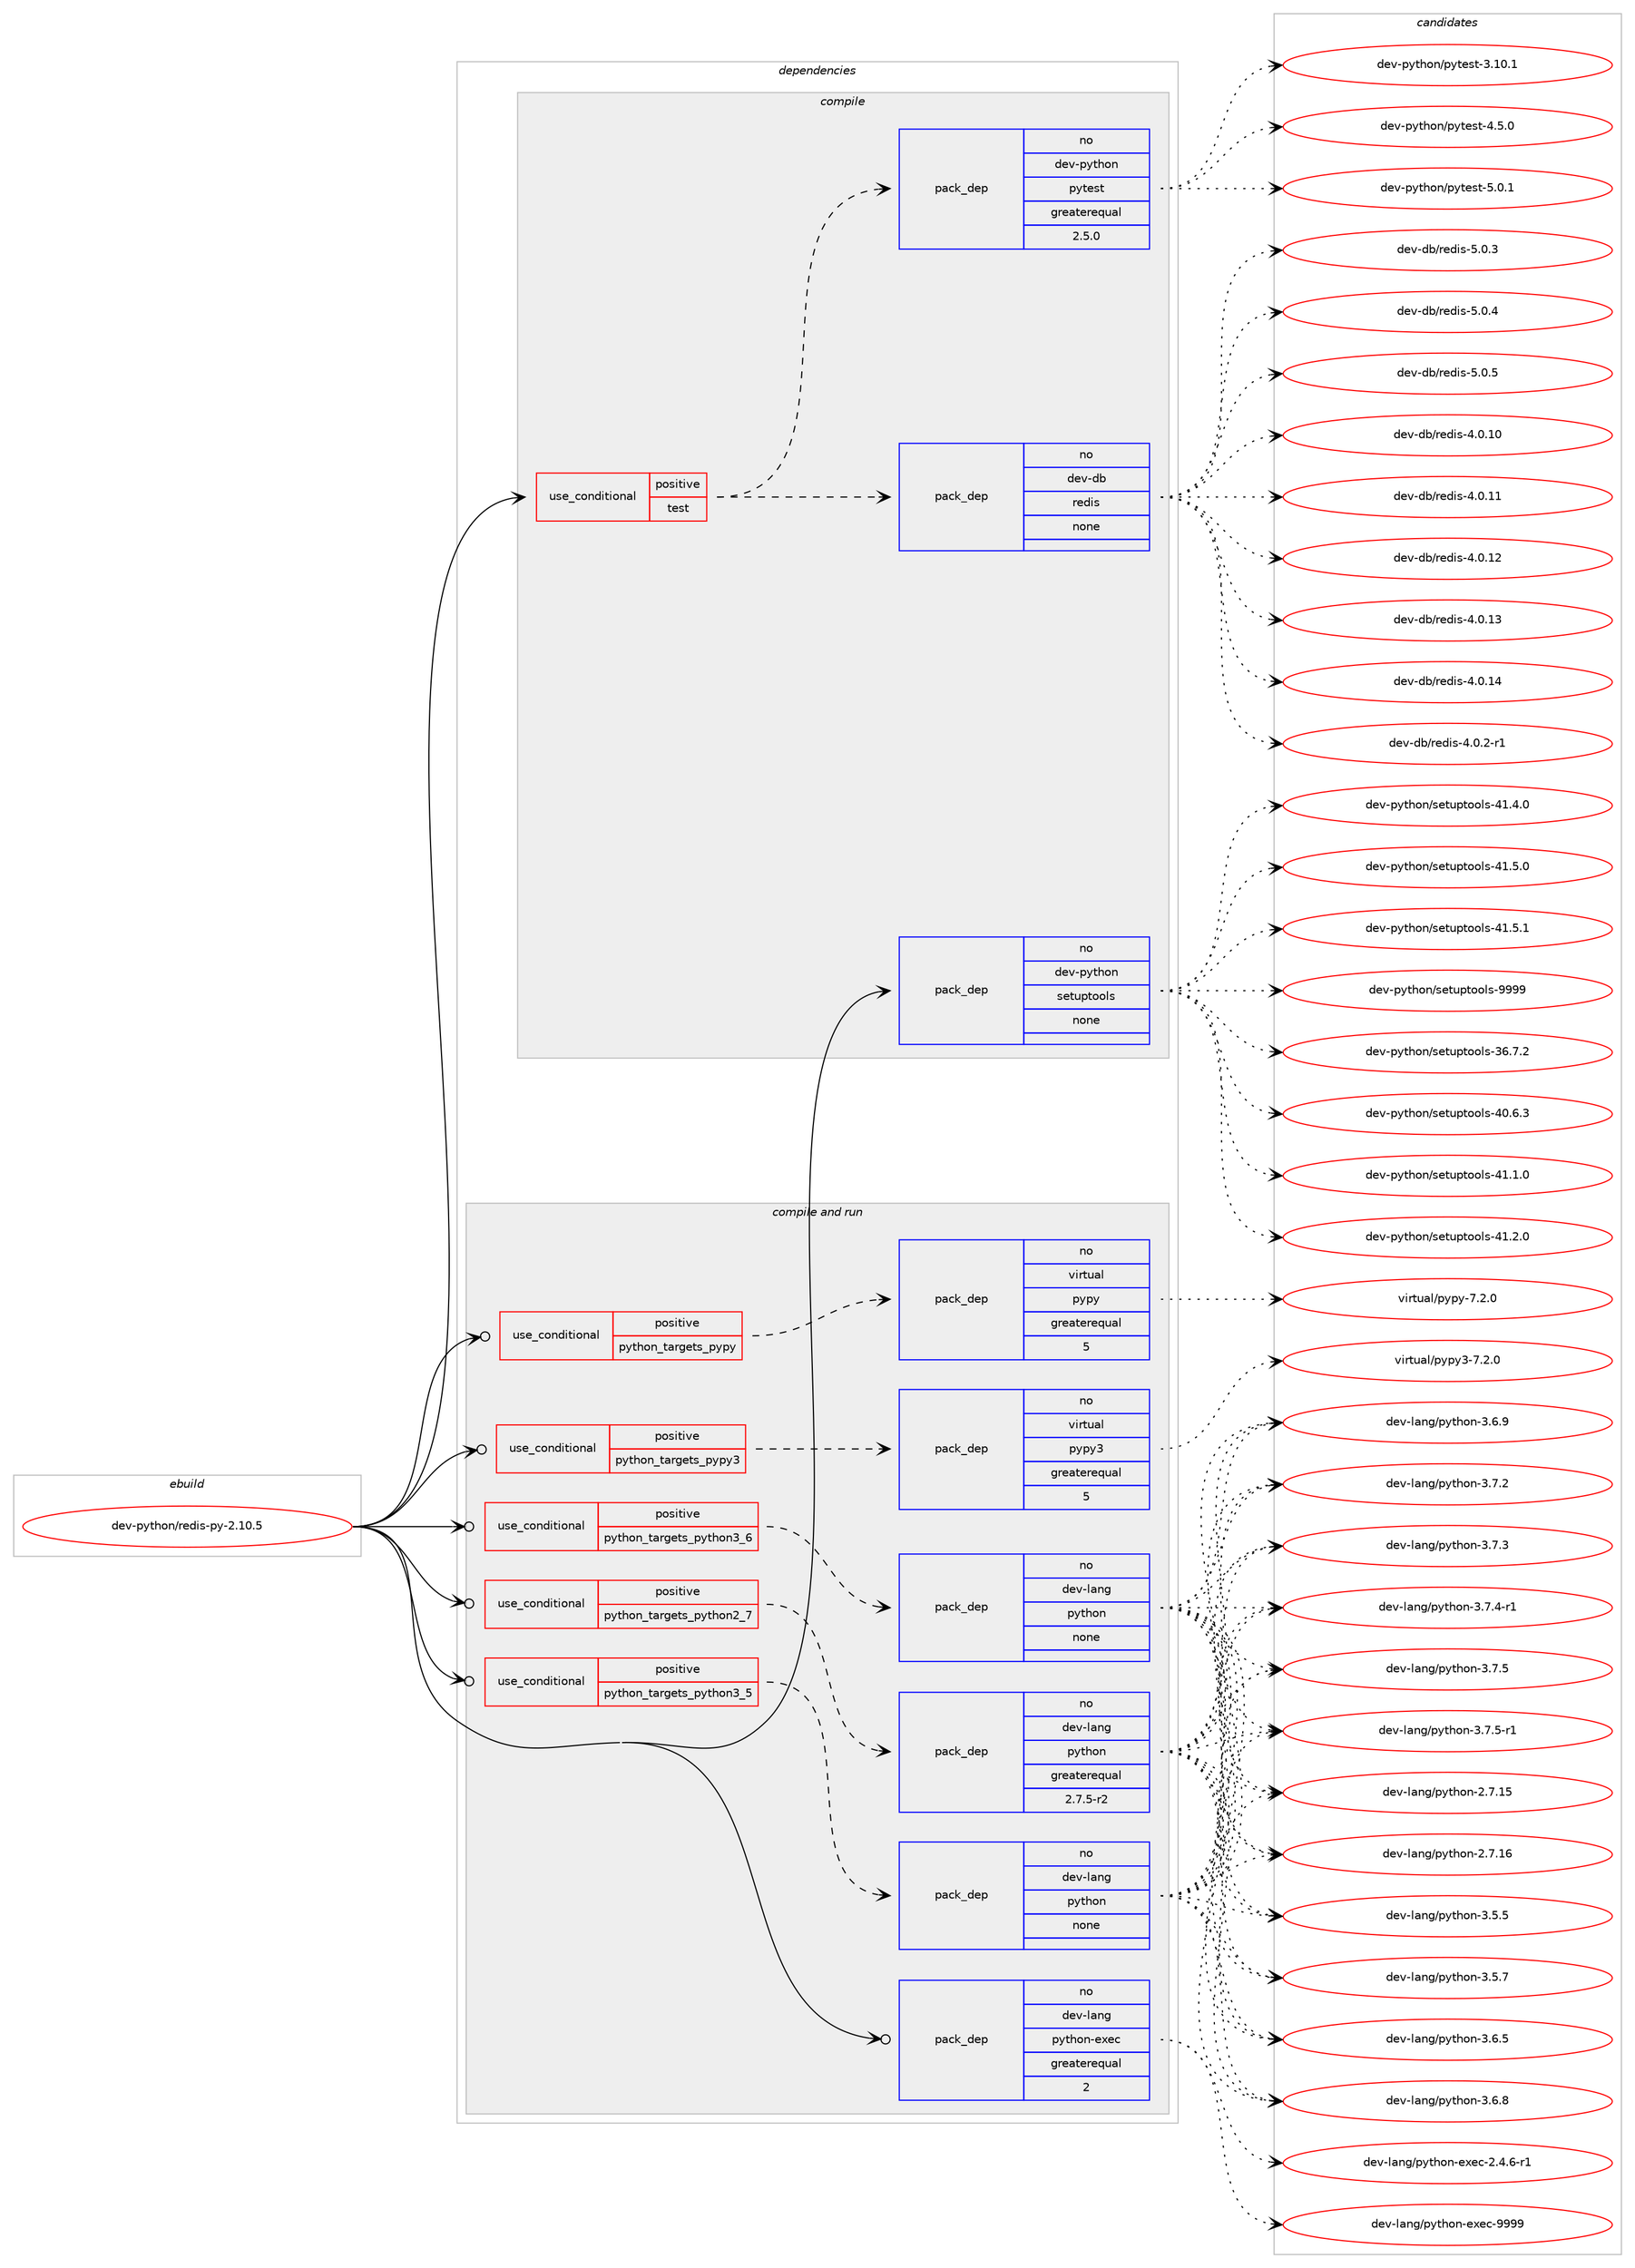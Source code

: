 digraph prolog {

# *************
# Graph options
# *************

newrank=true;
concentrate=true;
compound=true;
graph [rankdir=LR,fontname=Helvetica,fontsize=10,ranksep=1.5];#, ranksep=2.5, nodesep=0.2];
edge  [arrowhead=vee];
node  [fontname=Helvetica,fontsize=10];

# **********
# The ebuild
# **********

subgraph cluster_leftcol {
color=gray;
rank=same;
label=<<i>ebuild</i>>;
id [label="dev-python/redis-py-2.10.5", color=red, width=4, href="../dev-python/redis-py-2.10.5.svg"];
}

# ****************
# The dependencies
# ****************

subgraph cluster_midcol {
color=gray;
label=<<i>dependencies</i>>;
subgraph cluster_compile {
fillcolor="#eeeeee";
style=filled;
label=<<i>compile</i>>;
subgraph cond148466 {
dependency634684 [label=<<TABLE BORDER="0" CELLBORDER="1" CELLSPACING="0" CELLPADDING="4"><TR><TD ROWSPAN="3" CELLPADDING="10">use_conditional</TD></TR><TR><TD>positive</TD></TR><TR><TD>test</TD></TR></TABLE>>, shape=none, color=red];
subgraph pack474339 {
dependency634685 [label=<<TABLE BORDER="0" CELLBORDER="1" CELLSPACING="0" CELLPADDING="4" WIDTH="220"><TR><TD ROWSPAN="6" CELLPADDING="30">pack_dep</TD></TR><TR><TD WIDTH="110">no</TD></TR><TR><TD>dev-db</TD></TR><TR><TD>redis</TD></TR><TR><TD>none</TD></TR><TR><TD></TD></TR></TABLE>>, shape=none, color=blue];
}
dependency634684:e -> dependency634685:w [weight=20,style="dashed",arrowhead="vee"];
subgraph pack474340 {
dependency634686 [label=<<TABLE BORDER="0" CELLBORDER="1" CELLSPACING="0" CELLPADDING="4" WIDTH="220"><TR><TD ROWSPAN="6" CELLPADDING="30">pack_dep</TD></TR><TR><TD WIDTH="110">no</TD></TR><TR><TD>dev-python</TD></TR><TR><TD>pytest</TD></TR><TR><TD>greaterequal</TD></TR><TR><TD>2.5.0</TD></TR></TABLE>>, shape=none, color=blue];
}
dependency634684:e -> dependency634686:w [weight=20,style="dashed",arrowhead="vee"];
}
id:e -> dependency634684:w [weight=20,style="solid",arrowhead="vee"];
subgraph pack474341 {
dependency634687 [label=<<TABLE BORDER="0" CELLBORDER="1" CELLSPACING="0" CELLPADDING="4" WIDTH="220"><TR><TD ROWSPAN="6" CELLPADDING="30">pack_dep</TD></TR><TR><TD WIDTH="110">no</TD></TR><TR><TD>dev-python</TD></TR><TR><TD>setuptools</TD></TR><TR><TD>none</TD></TR><TR><TD></TD></TR></TABLE>>, shape=none, color=blue];
}
id:e -> dependency634687:w [weight=20,style="solid",arrowhead="vee"];
}
subgraph cluster_compileandrun {
fillcolor="#eeeeee";
style=filled;
label=<<i>compile and run</i>>;
subgraph cond148467 {
dependency634688 [label=<<TABLE BORDER="0" CELLBORDER="1" CELLSPACING="0" CELLPADDING="4"><TR><TD ROWSPAN="3" CELLPADDING="10">use_conditional</TD></TR><TR><TD>positive</TD></TR><TR><TD>python_targets_pypy</TD></TR></TABLE>>, shape=none, color=red];
subgraph pack474342 {
dependency634689 [label=<<TABLE BORDER="0" CELLBORDER="1" CELLSPACING="0" CELLPADDING="4" WIDTH="220"><TR><TD ROWSPAN="6" CELLPADDING="30">pack_dep</TD></TR><TR><TD WIDTH="110">no</TD></TR><TR><TD>virtual</TD></TR><TR><TD>pypy</TD></TR><TR><TD>greaterequal</TD></TR><TR><TD>5</TD></TR></TABLE>>, shape=none, color=blue];
}
dependency634688:e -> dependency634689:w [weight=20,style="dashed",arrowhead="vee"];
}
id:e -> dependency634688:w [weight=20,style="solid",arrowhead="odotvee"];
subgraph cond148468 {
dependency634690 [label=<<TABLE BORDER="0" CELLBORDER="1" CELLSPACING="0" CELLPADDING="4"><TR><TD ROWSPAN="3" CELLPADDING="10">use_conditional</TD></TR><TR><TD>positive</TD></TR><TR><TD>python_targets_pypy3</TD></TR></TABLE>>, shape=none, color=red];
subgraph pack474343 {
dependency634691 [label=<<TABLE BORDER="0" CELLBORDER="1" CELLSPACING="0" CELLPADDING="4" WIDTH="220"><TR><TD ROWSPAN="6" CELLPADDING="30">pack_dep</TD></TR><TR><TD WIDTH="110">no</TD></TR><TR><TD>virtual</TD></TR><TR><TD>pypy3</TD></TR><TR><TD>greaterequal</TD></TR><TR><TD>5</TD></TR></TABLE>>, shape=none, color=blue];
}
dependency634690:e -> dependency634691:w [weight=20,style="dashed",arrowhead="vee"];
}
id:e -> dependency634690:w [weight=20,style="solid",arrowhead="odotvee"];
subgraph cond148469 {
dependency634692 [label=<<TABLE BORDER="0" CELLBORDER="1" CELLSPACING="0" CELLPADDING="4"><TR><TD ROWSPAN="3" CELLPADDING="10">use_conditional</TD></TR><TR><TD>positive</TD></TR><TR><TD>python_targets_python2_7</TD></TR></TABLE>>, shape=none, color=red];
subgraph pack474344 {
dependency634693 [label=<<TABLE BORDER="0" CELLBORDER="1" CELLSPACING="0" CELLPADDING="4" WIDTH="220"><TR><TD ROWSPAN="6" CELLPADDING="30">pack_dep</TD></TR><TR><TD WIDTH="110">no</TD></TR><TR><TD>dev-lang</TD></TR><TR><TD>python</TD></TR><TR><TD>greaterequal</TD></TR><TR><TD>2.7.5-r2</TD></TR></TABLE>>, shape=none, color=blue];
}
dependency634692:e -> dependency634693:w [weight=20,style="dashed",arrowhead="vee"];
}
id:e -> dependency634692:w [weight=20,style="solid",arrowhead="odotvee"];
subgraph cond148470 {
dependency634694 [label=<<TABLE BORDER="0" CELLBORDER="1" CELLSPACING="0" CELLPADDING="4"><TR><TD ROWSPAN="3" CELLPADDING="10">use_conditional</TD></TR><TR><TD>positive</TD></TR><TR><TD>python_targets_python3_5</TD></TR></TABLE>>, shape=none, color=red];
subgraph pack474345 {
dependency634695 [label=<<TABLE BORDER="0" CELLBORDER="1" CELLSPACING="0" CELLPADDING="4" WIDTH="220"><TR><TD ROWSPAN="6" CELLPADDING="30">pack_dep</TD></TR><TR><TD WIDTH="110">no</TD></TR><TR><TD>dev-lang</TD></TR><TR><TD>python</TD></TR><TR><TD>none</TD></TR><TR><TD></TD></TR></TABLE>>, shape=none, color=blue];
}
dependency634694:e -> dependency634695:w [weight=20,style="dashed",arrowhead="vee"];
}
id:e -> dependency634694:w [weight=20,style="solid",arrowhead="odotvee"];
subgraph cond148471 {
dependency634696 [label=<<TABLE BORDER="0" CELLBORDER="1" CELLSPACING="0" CELLPADDING="4"><TR><TD ROWSPAN="3" CELLPADDING="10">use_conditional</TD></TR><TR><TD>positive</TD></TR><TR><TD>python_targets_python3_6</TD></TR></TABLE>>, shape=none, color=red];
subgraph pack474346 {
dependency634697 [label=<<TABLE BORDER="0" CELLBORDER="1" CELLSPACING="0" CELLPADDING="4" WIDTH="220"><TR><TD ROWSPAN="6" CELLPADDING="30">pack_dep</TD></TR><TR><TD WIDTH="110">no</TD></TR><TR><TD>dev-lang</TD></TR><TR><TD>python</TD></TR><TR><TD>none</TD></TR><TR><TD></TD></TR></TABLE>>, shape=none, color=blue];
}
dependency634696:e -> dependency634697:w [weight=20,style="dashed",arrowhead="vee"];
}
id:e -> dependency634696:w [weight=20,style="solid",arrowhead="odotvee"];
subgraph pack474347 {
dependency634698 [label=<<TABLE BORDER="0" CELLBORDER="1" CELLSPACING="0" CELLPADDING="4" WIDTH="220"><TR><TD ROWSPAN="6" CELLPADDING="30">pack_dep</TD></TR><TR><TD WIDTH="110">no</TD></TR><TR><TD>dev-lang</TD></TR><TR><TD>python-exec</TD></TR><TR><TD>greaterequal</TD></TR><TR><TD>2</TD></TR></TABLE>>, shape=none, color=blue];
}
id:e -> dependency634698:w [weight=20,style="solid",arrowhead="odotvee"];
}
subgraph cluster_run {
fillcolor="#eeeeee";
style=filled;
label=<<i>run</i>>;
}
}

# **************
# The candidates
# **************

subgraph cluster_choices {
rank=same;
color=gray;
label=<<i>candidates</i>>;

subgraph choice474339 {
color=black;
nodesep=1;
choice10010111845100984711410110010511545524648464948 [label="dev-db/redis-4.0.10", color=red, width=4,href="../dev-db/redis-4.0.10.svg"];
choice10010111845100984711410110010511545524648464949 [label="dev-db/redis-4.0.11", color=red, width=4,href="../dev-db/redis-4.0.11.svg"];
choice10010111845100984711410110010511545524648464950 [label="dev-db/redis-4.0.12", color=red, width=4,href="../dev-db/redis-4.0.12.svg"];
choice10010111845100984711410110010511545524648464951 [label="dev-db/redis-4.0.13", color=red, width=4,href="../dev-db/redis-4.0.13.svg"];
choice10010111845100984711410110010511545524648464952 [label="dev-db/redis-4.0.14", color=red, width=4,href="../dev-db/redis-4.0.14.svg"];
choice1001011184510098471141011001051154552464846504511449 [label="dev-db/redis-4.0.2-r1", color=red, width=4,href="../dev-db/redis-4.0.2-r1.svg"];
choice100101118451009847114101100105115455346484651 [label="dev-db/redis-5.0.3", color=red, width=4,href="../dev-db/redis-5.0.3.svg"];
choice100101118451009847114101100105115455346484652 [label="dev-db/redis-5.0.4", color=red, width=4,href="../dev-db/redis-5.0.4.svg"];
choice100101118451009847114101100105115455346484653 [label="dev-db/redis-5.0.5", color=red, width=4,href="../dev-db/redis-5.0.5.svg"];
dependency634685:e -> choice10010111845100984711410110010511545524648464948:w [style=dotted,weight="100"];
dependency634685:e -> choice10010111845100984711410110010511545524648464949:w [style=dotted,weight="100"];
dependency634685:e -> choice10010111845100984711410110010511545524648464950:w [style=dotted,weight="100"];
dependency634685:e -> choice10010111845100984711410110010511545524648464951:w [style=dotted,weight="100"];
dependency634685:e -> choice10010111845100984711410110010511545524648464952:w [style=dotted,weight="100"];
dependency634685:e -> choice1001011184510098471141011001051154552464846504511449:w [style=dotted,weight="100"];
dependency634685:e -> choice100101118451009847114101100105115455346484651:w [style=dotted,weight="100"];
dependency634685:e -> choice100101118451009847114101100105115455346484652:w [style=dotted,weight="100"];
dependency634685:e -> choice100101118451009847114101100105115455346484653:w [style=dotted,weight="100"];
}
subgraph choice474340 {
color=black;
nodesep=1;
choice100101118451121211161041111104711212111610111511645514649484649 [label="dev-python/pytest-3.10.1", color=red, width=4,href="../dev-python/pytest-3.10.1.svg"];
choice1001011184511212111610411111047112121116101115116455246534648 [label="dev-python/pytest-4.5.0", color=red, width=4,href="../dev-python/pytest-4.5.0.svg"];
choice1001011184511212111610411111047112121116101115116455346484649 [label="dev-python/pytest-5.0.1", color=red, width=4,href="../dev-python/pytest-5.0.1.svg"];
dependency634686:e -> choice100101118451121211161041111104711212111610111511645514649484649:w [style=dotted,weight="100"];
dependency634686:e -> choice1001011184511212111610411111047112121116101115116455246534648:w [style=dotted,weight="100"];
dependency634686:e -> choice1001011184511212111610411111047112121116101115116455346484649:w [style=dotted,weight="100"];
}
subgraph choice474341 {
color=black;
nodesep=1;
choice100101118451121211161041111104711510111611711211611111110811545515446554650 [label="dev-python/setuptools-36.7.2", color=red, width=4,href="../dev-python/setuptools-36.7.2.svg"];
choice100101118451121211161041111104711510111611711211611111110811545524846544651 [label="dev-python/setuptools-40.6.3", color=red, width=4,href="../dev-python/setuptools-40.6.3.svg"];
choice100101118451121211161041111104711510111611711211611111110811545524946494648 [label="dev-python/setuptools-41.1.0", color=red, width=4,href="../dev-python/setuptools-41.1.0.svg"];
choice100101118451121211161041111104711510111611711211611111110811545524946504648 [label="dev-python/setuptools-41.2.0", color=red, width=4,href="../dev-python/setuptools-41.2.0.svg"];
choice100101118451121211161041111104711510111611711211611111110811545524946524648 [label="dev-python/setuptools-41.4.0", color=red, width=4,href="../dev-python/setuptools-41.4.0.svg"];
choice100101118451121211161041111104711510111611711211611111110811545524946534648 [label="dev-python/setuptools-41.5.0", color=red, width=4,href="../dev-python/setuptools-41.5.0.svg"];
choice100101118451121211161041111104711510111611711211611111110811545524946534649 [label="dev-python/setuptools-41.5.1", color=red, width=4,href="../dev-python/setuptools-41.5.1.svg"];
choice10010111845112121116104111110471151011161171121161111111081154557575757 [label="dev-python/setuptools-9999", color=red, width=4,href="../dev-python/setuptools-9999.svg"];
dependency634687:e -> choice100101118451121211161041111104711510111611711211611111110811545515446554650:w [style=dotted,weight="100"];
dependency634687:e -> choice100101118451121211161041111104711510111611711211611111110811545524846544651:w [style=dotted,weight="100"];
dependency634687:e -> choice100101118451121211161041111104711510111611711211611111110811545524946494648:w [style=dotted,weight="100"];
dependency634687:e -> choice100101118451121211161041111104711510111611711211611111110811545524946504648:w [style=dotted,weight="100"];
dependency634687:e -> choice100101118451121211161041111104711510111611711211611111110811545524946524648:w [style=dotted,weight="100"];
dependency634687:e -> choice100101118451121211161041111104711510111611711211611111110811545524946534648:w [style=dotted,weight="100"];
dependency634687:e -> choice100101118451121211161041111104711510111611711211611111110811545524946534649:w [style=dotted,weight="100"];
dependency634687:e -> choice10010111845112121116104111110471151011161171121161111111081154557575757:w [style=dotted,weight="100"];
}
subgraph choice474342 {
color=black;
nodesep=1;
choice1181051141161179710847112121112121455546504648 [label="virtual/pypy-7.2.0", color=red, width=4,href="../virtual/pypy-7.2.0.svg"];
dependency634689:e -> choice1181051141161179710847112121112121455546504648:w [style=dotted,weight="100"];
}
subgraph choice474343 {
color=black;
nodesep=1;
choice118105114116117971084711212111212151455546504648 [label="virtual/pypy3-7.2.0", color=red, width=4,href="../virtual/pypy3-7.2.0.svg"];
dependency634691:e -> choice118105114116117971084711212111212151455546504648:w [style=dotted,weight="100"];
}
subgraph choice474344 {
color=black;
nodesep=1;
choice10010111845108971101034711212111610411111045504655464953 [label="dev-lang/python-2.7.15", color=red, width=4,href="../dev-lang/python-2.7.15.svg"];
choice10010111845108971101034711212111610411111045504655464954 [label="dev-lang/python-2.7.16", color=red, width=4,href="../dev-lang/python-2.7.16.svg"];
choice100101118451089711010347112121116104111110455146534653 [label="dev-lang/python-3.5.5", color=red, width=4,href="../dev-lang/python-3.5.5.svg"];
choice100101118451089711010347112121116104111110455146534655 [label="dev-lang/python-3.5.7", color=red, width=4,href="../dev-lang/python-3.5.7.svg"];
choice100101118451089711010347112121116104111110455146544653 [label="dev-lang/python-3.6.5", color=red, width=4,href="../dev-lang/python-3.6.5.svg"];
choice100101118451089711010347112121116104111110455146544656 [label="dev-lang/python-3.6.8", color=red, width=4,href="../dev-lang/python-3.6.8.svg"];
choice100101118451089711010347112121116104111110455146544657 [label="dev-lang/python-3.6.9", color=red, width=4,href="../dev-lang/python-3.6.9.svg"];
choice100101118451089711010347112121116104111110455146554650 [label="dev-lang/python-3.7.2", color=red, width=4,href="../dev-lang/python-3.7.2.svg"];
choice100101118451089711010347112121116104111110455146554651 [label="dev-lang/python-3.7.3", color=red, width=4,href="../dev-lang/python-3.7.3.svg"];
choice1001011184510897110103471121211161041111104551465546524511449 [label="dev-lang/python-3.7.4-r1", color=red, width=4,href="../dev-lang/python-3.7.4-r1.svg"];
choice100101118451089711010347112121116104111110455146554653 [label="dev-lang/python-3.7.5", color=red, width=4,href="../dev-lang/python-3.7.5.svg"];
choice1001011184510897110103471121211161041111104551465546534511449 [label="dev-lang/python-3.7.5-r1", color=red, width=4,href="../dev-lang/python-3.7.5-r1.svg"];
dependency634693:e -> choice10010111845108971101034711212111610411111045504655464953:w [style=dotted,weight="100"];
dependency634693:e -> choice10010111845108971101034711212111610411111045504655464954:w [style=dotted,weight="100"];
dependency634693:e -> choice100101118451089711010347112121116104111110455146534653:w [style=dotted,weight="100"];
dependency634693:e -> choice100101118451089711010347112121116104111110455146534655:w [style=dotted,weight="100"];
dependency634693:e -> choice100101118451089711010347112121116104111110455146544653:w [style=dotted,weight="100"];
dependency634693:e -> choice100101118451089711010347112121116104111110455146544656:w [style=dotted,weight="100"];
dependency634693:e -> choice100101118451089711010347112121116104111110455146544657:w [style=dotted,weight="100"];
dependency634693:e -> choice100101118451089711010347112121116104111110455146554650:w [style=dotted,weight="100"];
dependency634693:e -> choice100101118451089711010347112121116104111110455146554651:w [style=dotted,weight="100"];
dependency634693:e -> choice1001011184510897110103471121211161041111104551465546524511449:w [style=dotted,weight="100"];
dependency634693:e -> choice100101118451089711010347112121116104111110455146554653:w [style=dotted,weight="100"];
dependency634693:e -> choice1001011184510897110103471121211161041111104551465546534511449:w [style=dotted,weight="100"];
}
subgraph choice474345 {
color=black;
nodesep=1;
choice10010111845108971101034711212111610411111045504655464953 [label="dev-lang/python-2.7.15", color=red, width=4,href="../dev-lang/python-2.7.15.svg"];
choice10010111845108971101034711212111610411111045504655464954 [label="dev-lang/python-2.7.16", color=red, width=4,href="../dev-lang/python-2.7.16.svg"];
choice100101118451089711010347112121116104111110455146534653 [label="dev-lang/python-3.5.5", color=red, width=4,href="../dev-lang/python-3.5.5.svg"];
choice100101118451089711010347112121116104111110455146534655 [label="dev-lang/python-3.5.7", color=red, width=4,href="../dev-lang/python-3.5.7.svg"];
choice100101118451089711010347112121116104111110455146544653 [label="dev-lang/python-3.6.5", color=red, width=4,href="../dev-lang/python-3.6.5.svg"];
choice100101118451089711010347112121116104111110455146544656 [label="dev-lang/python-3.6.8", color=red, width=4,href="../dev-lang/python-3.6.8.svg"];
choice100101118451089711010347112121116104111110455146544657 [label="dev-lang/python-3.6.9", color=red, width=4,href="../dev-lang/python-3.6.9.svg"];
choice100101118451089711010347112121116104111110455146554650 [label="dev-lang/python-3.7.2", color=red, width=4,href="../dev-lang/python-3.7.2.svg"];
choice100101118451089711010347112121116104111110455146554651 [label="dev-lang/python-3.7.3", color=red, width=4,href="../dev-lang/python-3.7.3.svg"];
choice1001011184510897110103471121211161041111104551465546524511449 [label="dev-lang/python-3.7.4-r1", color=red, width=4,href="../dev-lang/python-3.7.4-r1.svg"];
choice100101118451089711010347112121116104111110455146554653 [label="dev-lang/python-3.7.5", color=red, width=4,href="../dev-lang/python-3.7.5.svg"];
choice1001011184510897110103471121211161041111104551465546534511449 [label="dev-lang/python-3.7.5-r1", color=red, width=4,href="../dev-lang/python-3.7.5-r1.svg"];
dependency634695:e -> choice10010111845108971101034711212111610411111045504655464953:w [style=dotted,weight="100"];
dependency634695:e -> choice10010111845108971101034711212111610411111045504655464954:w [style=dotted,weight="100"];
dependency634695:e -> choice100101118451089711010347112121116104111110455146534653:w [style=dotted,weight="100"];
dependency634695:e -> choice100101118451089711010347112121116104111110455146534655:w [style=dotted,weight="100"];
dependency634695:e -> choice100101118451089711010347112121116104111110455146544653:w [style=dotted,weight="100"];
dependency634695:e -> choice100101118451089711010347112121116104111110455146544656:w [style=dotted,weight="100"];
dependency634695:e -> choice100101118451089711010347112121116104111110455146544657:w [style=dotted,weight="100"];
dependency634695:e -> choice100101118451089711010347112121116104111110455146554650:w [style=dotted,weight="100"];
dependency634695:e -> choice100101118451089711010347112121116104111110455146554651:w [style=dotted,weight="100"];
dependency634695:e -> choice1001011184510897110103471121211161041111104551465546524511449:w [style=dotted,weight="100"];
dependency634695:e -> choice100101118451089711010347112121116104111110455146554653:w [style=dotted,weight="100"];
dependency634695:e -> choice1001011184510897110103471121211161041111104551465546534511449:w [style=dotted,weight="100"];
}
subgraph choice474346 {
color=black;
nodesep=1;
choice10010111845108971101034711212111610411111045504655464953 [label="dev-lang/python-2.7.15", color=red, width=4,href="../dev-lang/python-2.7.15.svg"];
choice10010111845108971101034711212111610411111045504655464954 [label="dev-lang/python-2.7.16", color=red, width=4,href="../dev-lang/python-2.7.16.svg"];
choice100101118451089711010347112121116104111110455146534653 [label="dev-lang/python-3.5.5", color=red, width=4,href="../dev-lang/python-3.5.5.svg"];
choice100101118451089711010347112121116104111110455146534655 [label="dev-lang/python-3.5.7", color=red, width=4,href="../dev-lang/python-3.5.7.svg"];
choice100101118451089711010347112121116104111110455146544653 [label="dev-lang/python-3.6.5", color=red, width=4,href="../dev-lang/python-3.6.5.svg"];
choice100101118451089711010347112121116104111110455146544656 [label="dev-lang/python-3.6.8", color=red, width=4,href="../dev-lang/python-3.6.8.svg"];
choice100101118451089711010347112121116104111110455146544657 [label="dev-lang/python-3.6.9", color=red, width=4,href="../dev-lang/python-3.6.9.svg"];
choice100101118451089711010347112121116104111110455146554650 [label="dev-lang/python-3.7.2", color=red, width=4,href="../dev-lang/python-3.7.2.svg"];
choice100101118451089711010347112121116104111110455146554651 [label="dev-lang/python-3.7.3", color=red, width=4,href="../dev-lang/python-3.7.3.svg"];
choice1001011184510897110103471121211161041111104551465546524511449 [label="dev-lang/python-3.7.4-r1", color=red, width=4,href="../dev-lang/python-3.7.4-r1.svg"];
choice100101118451089711010347112121116104111110455146554653 [label="dev-lang/python-3.7.5", color=red, width=4,href="../dev-lang/python-3.7.5.svg"];
choice1001011184510897110103471121211161041111104551465546534511449 [label="dev-lang/python-3.7.5-r1", color=red, width=4,href="../dev-lang/python-3.7.5-r1.svg"];
dependency634697:e -> choice10010111845108971101034711212111610411111045504655464953:w [style=dotted,weight="100"];
dependency634697:e -> choice10010111845108971101034711212111610411111045504655464954:w [style=dotted,weight="100"];
dependency634697:e -> choice100101118451089711010347112121116104111110455146534653:w [style=dotted,weight="100"];
dependency634697:e -> choice100101118451089711010347112121116104111110455146534655:w [style=dotted,weight="100"];
dependency634697:e -> choice100101118451089711010347112121116104111110455146544653:w [style=dotted,weight="100"];
dependency634697:e -> choice100101118451089711010347112121116104111110455146544656:w [style=dotted,weight="100"];
dependency634697:e -> choice100101118451089711010347112121116104111110455146544657:w [style=dotted,weight="100"];
dependency634697:e -> choice100101118451089711010347112121116104111110455146554650:w [style=dotted,weight="100"];
dependency634697:e -> choice100101118451089711010347112121116104111110455146554651:w [style=dotted,weight="100"];
dependency634697:e -> choice1001011184510897110103471121211161041111104551465546524511449:w [style=dotted,weight="100"];
dependency634697:e -> choice100101118451089711010347112121116104111110455146554653:w [style=dotted,weight="100"];
dependency634697:e -> choice1001011184510897110103471121211161041111104551465546534511449:w [style=dotted,weight="100"];
}
subgraph choice474347 {
color=black;
nodesep=1;
choice10010111845108971101034711212111610411111045101120101994550465246544511449 [label="dev-lang/python-exec-2.4.6-r1", color=red, width=4,href="../dev-lang/python-exec-2.4.6-r1.svg"];
choice10010111845108971101034711212111610411111045101120101994557575757 [label="dev-lang/python-exec-9999", color=red, width=4,href="../dev-lang/python-exec-9999.svg"];
dependency634698:e -> choice10010111845108971101034711212111610411111045101120101994550465246544511449:w [style=dotted,weight="100"];
dependency634698:e -> choice10010111845108971101034711212111610411111045101120101994557575757:w [style=dotted,weight="100"];
}
}

}
